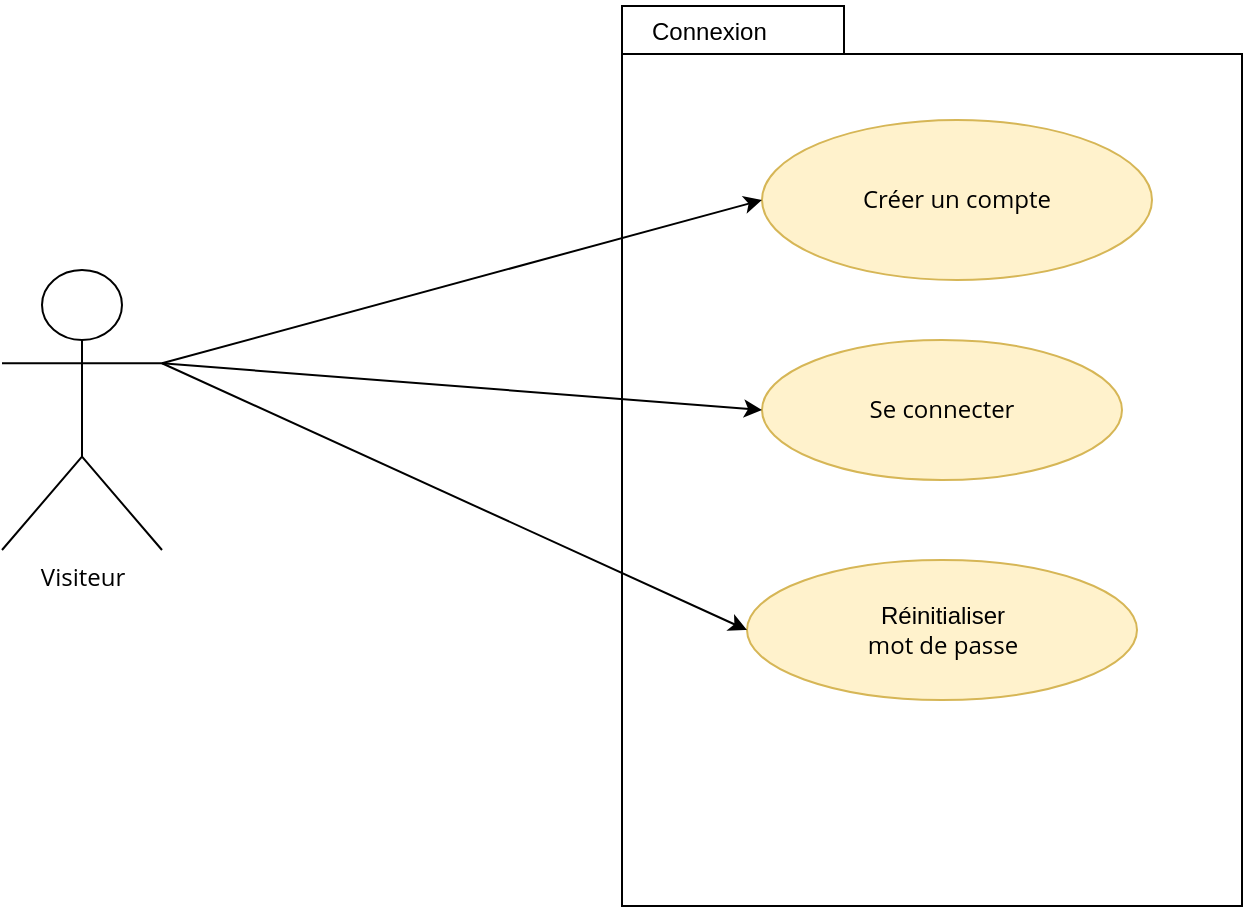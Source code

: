 <mxfile version="20.3.0" type="device" pages="5"><diagram id="KUnR1pUKcfkr-RDepORW" name="Connexion"><mxGraphModel dx="1422" dy="830" grid="1" gridSize="10" guides="1" tooltips="1" connect="1" arrows="1" fold="1" page="1" pageScale="1" pageWidth="827" pageHeight="1169" math="0" shadow="0"><root><mxCell id="0"/><mxCell id="1" parent="0"/><mxCell id="ZBbE1sinww5m6HYyCcib-1" value="" style="group" parent="1" vertex="1" connectable="0"><mxGeometry x="360" y="40" width="310" height="453" as="geometry"/></mxCell><mxCell id="THIoc8QtqhNPpxG0_Eg2-5" value="" style="shape=folder;fontStyle=1;spacingTop=10;tabWidth=111;tabHeight=24;tabPosition=left;html=1;align=left;verticalAlign=top;" parent="ZBbE1sinww5m6HYyCcib-1" vertex="1"><mxGeometry y="3" width="310" height="450" as="geometry"/></mxCell><mxCell id="THIoc8QtqhNPpxG0_Eg2-6" value="&lt;font face=&quot;Helvetica, VP Default&quot;&gt;&lt;span style=&quot;font-size: 12px;&quot;&gt;Connexion&lt;/span&gt;&lt;/font&gt;" style="text;html=1;strokeColor=none;fillColor=none;align=left;verticalAlign=middle;whiteSpace=wrap;rounded=0;fontFamily=Open Sans;fontSource=https%3A%2F%2Ffonts.googleapis.com%2Fcss%3Ffamily%3DOpen%2BSans;fontSize=14;" parent="ZBbE1sinww5m6HYyCcib-1" vertex="1"><mxGeometry x="13" width="97" height="30" as="geometry"/></mxCell><mxCell id="uh43iIKea6PYvybPLhX6-2" value="Créer un compte" style="ellipse;whiteSpace=wrap;html=1;fontFamily=Open Sans;verticalAlign=middle;fontSource=https%3A%2F%2Ffonts.googleapis.com%2Fcss%3Ffamily%3DOpen%2BSans;fillColor=#fff2cc;strokeColor=#d6b656;" parent="ZBbE1sinww5m6HYyCcib-1" vertex="1"><mxGeometry x="70" y="60" width="195" height="80" as="geometry"/></mxCell><mxCell id="DgZuV7wX1wumPL7YWMZb-1" value="Se connecter" style="ellipse;whiteSpace=wrap;html=1;fontFamily=Open Sans;verticalAlign=middle;fontSource=https%3A%2F%2Ffonts.googleapis.com%2Fcss%3Ffamily%3DOpen%2BSans;fillColor=#fff2cc;strokeColor=#d6b656;" parent="ZBbE1sinww5m6HYyCcib-1" vertex="1"><mxGeometry x="70" y="170" width="180" height="70" as="geometry"/></mxCell><mxCell id="Kg5xBYZgwcfwXlrPVv4x-1" value="&lt;span id=&quot;docs-internal-guid-87a97179-7fff-c479-6de7-f2c82aa91268&quot;&gt;&lt;span style=&quot;font-size: 9pt ; font-family: &amp;#34;arial&amp;#34; ; background-color: transparent ; vertical-align: baseline&quot;&gt;Réinitialiser&lt;/span&gt;&lt;/span&gt;&lt;br&gt;mot de passe" style="ellipse;whiteSpace=wrap;html=1;fontFamily=Open Sans;verticalAlign=middle;fontSource=https%3A%2F%2Ffonts.googleapis.com%2Fcss%3Ffamily%3DOpen%2BSans;fillColor=#fff2cc;strokeColor=#d6b656;" parent="ZBbE1sinww5m6HYyCcib-1" vertex="1"><mxGeometry x="62.5" y="280" width="195" height="70" as="geometry"/></mxCell><mxCell id="UVYaXJV1hf5EVzLLOGzE-1" value="" style="endArrow=classic;html=1;rounded=0;fontSize=18;entryX=0;entryY=0.5;entryDx=0;entryDy=0;exitX=1;exitY=0.333;exitDx=0;exitDy=0;exitPerimeter=0;" parent="1" source="Ws1t4xLhdbLkyDk3HxBu-1" target="uh43iIKea6PYvybPLhX6-2" edge="1"><mxGeometry width="50" height="50" relative="1" as="geometry"><mxPoint x="190" y="260" as="sourcePoint"/><mxPoint x="670" y="390" as="targetPoint"/></mxGeometry></mxCell><mxCell id="DgZuV7wX1wumPL7YWMZb-2" value="" style="endArrow=classic;html=1;rounded=0;fontSize=18;entryX=0;entryY=0.5;entryDx=0;entryDy=0;exitX=1;exitY=0.333;exitDx=0;exitDy=0;exitPerimeter=0;" parent="1" source="Ws1t4xLhdbLkyDk3HxBu-1" target="Kg5xBYZgwcfwXlrPVv4x-1" edge="1"><mxGeometry width="50" height="50" relative="1" as="geometry"><mxPoint x="190" y="260" as="sourcePoint"/><mxPoint x="424" y="220" as="targetPoint"/></mxGeometry></mxCell><mxCell id="DgZuV7wX1wumPL7YWMZb-3" value="" style="endArrow=classic;html=1;rounded=0;fontSize=18;entryX=0;entryY=0.5;entryDx=0;entryDy=0;exitX=1;exitY=0.333;exitDx=0;exitDy=0;exitPerimeter=0;" parent="1" source="Ws1t4xLhdbLkyDk3HxBu-1" target="DgZuV7wX1wumPL7YWMZb-1" edge="1"><mxGeometry width="50" height="50" relative="1" as="geometry"><mxPoint x="190" y="260" as="sourcePoint"/><mxPoint x="434" y="230" as="targetPoint"/></mxGeometry></mxCell><mxCell id="Ws1t4xLhdbLkyDk3HxBu-1" value="Visiteur" style="shape=umlActor;verticalLabelPosition=bottom;verticalAlign=top;html=1;outlineConnect=0;fontFamily=Open Sans;fontSource=https%3A%2F%2Ffonts.googleapis.com%2Fcss%3Ffamily%3DOpen%2BSans;" parent="1" vertex="1"><mxGeometry x="50" y="175" width="80" height="140" as="geometry"/></mxCell></root></mxGraphModel></diagram><diagram id="M9xIVLAOQFdfFHR1ENn9" name="Tableau de bord"><mxGraphModel dx="1422" dy="830" grid="1" gridSize="10" guides="1" tooltips="1" connect="1" arrows="1" fold="1" page="1" pageScale="1" pageWidth="827" pageHeight="1169" math="0" shadow="0"><root><mxCell id="1OBQYQIUP6oZaAc2y_LA-0"/><mxCell id="1OBQYQIUP6oZaAc2y_LA-1" parent="1OBQYQIUP6oZaAc2y_LA-0"/><mxCell id="WQVlLFC1r0coPAHuCt4i-0" value="" style="group" parent="1OBQYQIUP6oZaAc2y_LA-1" vertex="1" connectable="0"><mxGeometry x="330" y="30" width="360" height="530" as="geometry"/></mxCell><mxCell id="WQVlLFC1r0coPAHuCt4i-1" value="" style="shape=folder;fontStyle=1;spacingTop=10;tabWidth=130;tabHeight=28;tabPosition=left;html=1;align=left;verticalAlign=top;" parent="WQVlLFC1r0coPAHuCt4i-0" vertex="1"><mxGeometry y="1.76" width="360" height="526.49" as="geometry"/></mxCell><mxCell id="WQVlLFC1r0coPAHuCt4i-2" value="&lt;span style=&quot;font-family: Helvetica, &amp;quot;VP Default&amp;quot;; font-size: 12px; text-align: left;&quot;&gt;Learn@Home&lt;/span&gt;" style="text;html=1;strokeColor=none;fillColor=none;align=center;verticalAlign=middle;whiteSpace=wrap;rounded=0;fontFamily=Open Sans;fontSource=https%3A%2F%2Ffonts.googleapis.com%2Fcss%3Ffamily%3DOpen%2BSans;fontSize=14;" parent="WQVlLFC1r0coPAHuCt4i-0" vertex="1"><mxGeometry width="130" height="35.1" as="geometry"/></mxCell><mxCell id="qdm46m5VBgo1Ap6Sj1l_-0" value="Editer profil" style="ellipse;whiteSpace=wrap;html=1;fontFamily=Open Sans;verticalAlign=middle;fontSource=https%3A%2F%2Ffonts.googleapis.com%2Fcss%3Ffamily%3DOpen%2BSans;fillColor=#fff2cc;strokeColor=#d6b656;" parent="WQVlLFC1r0coPAHuCt4i-0" vertex="1"><mxGeometry x="112.25" y="130" width="173.75" height="45" as="geometry"/></mxCell><mxCell id="0hZe5y9CPtbdRAquUxMX-0" value="Consulter&amp;nbsp; les messages" style="ellipse;whiteSpace=wrap;html=1;fontFamily=Open Sans;verticalAlign=middle;fontSource=https%3A%2F%2Ffonts.googleapis.com%2Fcss%3Ffamily%3DOpen%2BSans;fillColor=#fff2cc;strokeColor=#d6b656;" parent="WQVlLFC1r0coPAHuCt4i-0" vertex="1"><mxGeometry x="129" y="230" width="161" height="60" as="geometry"/></mxCell><mxCell id="0hZe5y9CPtbdRAquUxMX-1" value="Consulter tâches" style="ellipse;whiteSpace=wrap;html=1;fontFamily=Open Sans;verticalAlign=middle;fontSource=https%3A%2F%2Ffonts.googleapis.com%2Fcss%3Ffamily%3DOpen%2BSans;fillColor=#fff2cc;strokeColor=#d6b656;" parent="WQVlLFC1r0coPAHuCt4i-0" vertex="1"><mxGeometry x="130" y="320" width="160" height="50" as="geometry"/></mxCell><mxCell id="0hZe5y9CPtbdRAquUxMX-2" value="Consulter calendrier" style="ellipse;whiteSpace=wrap;html=1;fontFamily=Open Sans;verticalAlign=middle;fontSource=https%3A%2F%2Ffonts.googleapis.com%2Fcss%3Ffamily%3DOpen%2BSans;fillColor=#fff2cc;strokeColor=#d6b656;" parent="WQVlLFC1r0coPAHuCt4i-0" vertex="1"><mxGeometry x="130" y="400" width="150" height="50" as="geometry"/></mxCell><mxCell id="ixfkal_lUHKr-x1qklB_-9" style="edgeStyle=orthogonalEdgeStyle;rounded=0;orthogonalLoop=1;jettySize=auto;html=1;fontFamily=Open Sans;fontSource=https%3A%2F%2Ffonts.googleapis.com%2Fcss%3Ffamily%3DOpen%2BSans;fontSize=17;" parent="1OBQYQIUP6oZaAc2y_LA-1" edge="1"><mxGeometry relative="1" as="geometry"><mxPoint x="470" y="428" as="sourcePoint"/></mxGeometry></mxCell><mxCell id="qdm46m5VBgo1Ap6Sj1l_-1" value="" style="endArrow=classic;html=1;rounded=0;fontFamily=Open Sans;fontSource=https%3A%2F%2Ffonts.googleapis.com%2Fcss%3Ffamily%3DOpen%2BSans;fontSize=13;entryX=0.015;entryY=0.65;entryDx=0;entryDy=0;entryPerimeter=0;exitX=1;exitY=0.333;exitDx=0;exitDy=0;exitPerimeter=0;" parent="1OBQYQIUP6oZaAc2y_LA-1" source="pvyneUtdjX2D-tRKqgyM-0" target="qdm46m5VBgo1Ap6Sj1l_-0" edge="1"><mxGeometry width="50" height="50" relative="1" as="geometry"><mxPoint x="230" y="273.333" as="sourcePoint"/><mxPoint x="411.684" y="388.092" as="targetPoint"/></mxGeometry></mxCell><mxCell id="0hZe5y9CPtbdRAquUxMX-3" value="" style="endArrow=classic;html=1;rounded=0;fontFamily=Open Sans;fontSource=https%3A%2F%2Ffonts.googleapis.com%2Fcss%3Ffamily%3DOpen%2BSans;fontSize=13;exitX=1;exitY=0.333;exitDx=0;exitDy=0;exitPerimeter=0;" parent="1OBQYQIUP6oZaAc2y_LA-1" source="pvyneUtdjX2D-tRKqgyM-0" target="0hZe5y9CPtbdRAquUxMX-0" edge="1"><mxGeometry width="50" height="50" relative="1" as="geometry"><mxPoint x="230" y="273.333" as="sourcePoint"/><mxPoint x="539.5" y="324" as="targetPoint"/></mxGeometry></mxCell><mxCell id="0hZe5y9CPtbdRAquUxMX-4" value="" style="endArrow=classic;html=1;rounded=0;fontFamily=Open Sans;fontSource=https%3A%2F%2Ffonts.googleapis.com%2Fcss%3Ffamily%3DOpen%2BSans;fontSize=13;exitX=1;exitY=0.333;exitDx=0;exitDy=0;exitPerimeter=0;entryX=0;entryY=0.5;entryDx=0;entryDy=0;" parent="1OBQYQIUP6oZaAc2y_LA-1" source="pvyneUtdjX2D-tRKqgyM-0" target="0hZe5y9CPtbdRAquUxMX-1" edge="1"><mxGeometry width="50" height="50" relative="1" as="geometry"><mxPoint x="230" y="273.333" as="sourcePoint"/><mxPoint x="659.862" y="355.585" as="targetPoint"/></mxGeometry></mxCell><mxCell id="0hZe5y9CPtbdRAquUxMX-5" value="" style="endArrow=classic;html=1;rounded=0;fontFamily=Open Sans;fontSource=https%3A%2F%2Ffonts.googleapis.com%2Fcss%3Ffamily%3DOpen%2BSans;fontSize=13;exitX=1;exitY=0.333;exitDx=0;exitDy=0;exitPerimeter=0;entryX=0;entryY=0.5;entryDx=0;entryDy=0;" parent="1OBQYQIUP6oZaAc2y_LA-1" source="pvyneUtdjX2D-tRKqgyM-0" target="0hZe5y9CPtbdRAquUxMX-2" edge="1"><mxGeometry width="50" height="50" relative="1" as="geometry"><mxPoint x="230" y="273.333" as="sourcePoint"/><mxPoint x="655.723" y="406.207" as="targetPoint"/></mxGeometry></mxCell><mxCell id="pvyneUtdjX2D-tRKqgyM-0" value="Utilisateur" style="shape=umlActor;verticalLabelPosition=bottom;verticalAlign=top;html=1;outlineConnect=0;fontFamily=Open Sans;fontSource=https%3A%2F%2Ffonts.googleapis.com%2Fcss%3Ffamily%3DOpen%2BSans;" parent="1OBQYQIUP6oZaAc2y_LA-1" vertex="1"><mxGeometry x="50" y="270" width="60" height="130" as="geometry"/></mxCell></root></mxGraphModel></diagram><diagram id="abMPPKh5dlIdJmRYoxNy" name="Messagerie"><mxGraphModel dx="1422" dy="830" grid="1" gridSize="10" guides="1" tooltips="1" connect="1" arrows="1" fold="1" page="1" pageScale="1" pageWidth="827" pageHeight="1169" math="0" shadow="0"><root><mxCell id="RaduN4FEJv7Jgq1yJ2gZ-0"/><mxCell id="RaduN4FEJv7Jgq1yJ2gZ-1" parent="RaduN4FEJv7Jgq1yJ2gZ-0"/><mxCell id="y9w4QqAYuyESuMywKpjv-0" value="" style="group" parent="RaduN4FEJv7Jgq1yJ2gZ-1" vertex="1" connectable="0"><mxGeometry x="340" y="110" width="430" height="530" as="geometry"/></mxCell><mxCell id="y9w4QqAYuyESuMywKpjv-1" value="" style="shape=folder;fontStyle=1;spacingTop=10;tabWidth=111;tabHeight=24;tabPosition=left;html=1;align=left;verticalAlign=top;" parent="y9w4QqAYuyESuMywKpjv-0" vertex="1"><mxGeometry y="-10" width="430" height="526.49" as="geometry"/></mxCell><mxCell id="y9w4QqAYuyESuMywKpjv-2" value="learn@home" style="text;html=1;strokeColor=none;fillColor=none;align=center;verticalAlign=middle;whiteSpace=wrap;rounded=0;fontFamily=Open Sans;fontSource=https%3A%2F%2Ffonts.googleapis.com%2Fcss%3Ffamily%3DOpen%2BSans;fontSize=14;" parent="y9w4QqAYuyESuMywKpjv-0" vertex="1"><mxGeometry y="-13" width="110" height="35.1" as="geometry"/></mxCell><mxCell id="rUhejU6MZNTzj8en0kv2-10" value="Gerer les contacts" style="ellipse;whiteSpace=wrap;html=1;fontFamily=Open Sans;verticalAlign=middle;fontSource=https%3A%2F%2Ffonts.googleapis.com%2Fcss%3Ffamily%3DOpen%2BSans;fillColor=#fff2cc;strokeColor=#d6b656;" parent="y9w4QqAYuyESuMywKpjv-0" vertex="1"><mxGeometry x="135.75" y="410" width="133.5" height="67.5" as="geometry"/></mxCell><mxCell id="vP3g1e_jsOb5a7pWJ1PA-1" value="Discuter avec un contact" style="ellipse;whiteSpace=wrap;html=1;fontFamily=Open Sans;verticalAlign=middle;fontSource=https%3A%2F%2Ffonts.googleapis.com%2Fcss%3Ffamily%3DOpen%2BSans;fillColor=#fff2cc;strokeColor=#d6b656;" parent="y9w4QqAYuyESuMywKpjv-0" vertex="1"><mxGeometry x="50" y="190" width="150" height="60" as="geometry"/></mxCell><mxCell id="dZsCkp-0b_cOngw6SixP-0" value="Afficher les derniers messages&amp;nbsp;" style="ellipse;whiteSpace=wrap;html=1;fontFamily=Open Sans;verticalAlign=middle;fontSource=https%3A%2F%2Ffonts.googleapis.com%2Fcss%3Ffamily%3DOpen%2BSans;fillColor=#fff2cc;strokeColor=#d6b656;" parent="y9w4QqAYuyESuMywKpjv-0" vertex="1"><mxGeometry x="40" y="40" width="190" height="60" as="geometry"/></mxCell><mxCell id="tpQgh-Ehq1j_Q_byHaCt-5" value="Consulter le profil dun contact" style="ellipse;whiteSpace=wrap;html=1;fontFamily=Open Sans;verticalAlign=middle;fontSource=https%3A%2F%2Ffonts.googleapis.com%2Fcss%3Ffamily%3DOpen%2BSans;fillColor=#fff2cc;strokeColor=#d6b656;" parent="y9w4QqAYuyESuMywKpjv-0" vertex="1"><mxGeometry x="269.25" y="300" width="148.5" height="70" as="geometry"/></mxCell><mxCell id="tpQgh-Ehq1j_Q_byHaCt-8" value="Supprimer un message" style="ellipse;whiteSpace=wrap;html=1;fontFamily=Open Sans;verticalAlign=middle;fontSource=https%3A%2F%2Ffonts.googleapis.com%2Fcss%3Ffamily%3DOpen%2BSans;fillColor=#fff2cc;strokeColor=#d6b656;" parent="y9w4QqAYuyESuMywKpjv-0" vertex="1"><mxGeometry x="269.25" y="70" width="148.5" height="50" as="geometry"/></mxCell><mxCell id="tpQgh-Ehq1j_Q_byHaCt-10" value="Extends" style="endArrow=block;endSize=16;endFill=0;html=1;rounded=0;exitX=0;exitY=1;exitDx=0;exitDy=0;dashed=1;entryX=1;entryY=0.5;entryDx=0;entryDy=0;" parent="y9w4QqAYuyESuMywKpjv-0" source="tpQgh-Ehq1j_Q_byHaCt-8" target="vP3g1e_jsOb5a7pWJ1PA-1" edge="1"><mxGeometry width="160" relative="1" as="geometry"><mxPoint x="301.836" y="101.249" as="sourcePoint"/><mxPoint x="194.035" y="146.34" as="targetPoint"/></mxGeometry></mxCell><mxCell id="tpQgh-Ehq1j_Q_byHaCt-11" value="Extends" style="endArrow=block;endSize=16;endFill=0;html=1;rounded=0;dashed=1;entryX=0.973;entryY=0.767;entryDx=0;entryDy=0;entryPerimeter=0;" parent="y9w4QqAYuyESuMywKpjv-0" source="tpQgh-Ehq1j_Q_byHaCt-5" target="vP3g1e_jsOb5a7pWJ1PA-1" edge="1"><mxGeometry width="160" relative="1" as="geometry"><mxPoint x="311.836" y="162.707" as="sourcePoint"/><mxPoint x="190" y="230" as="targetPoint"/></mxGeometry></mxCell><mxCell id="Zfv8SsIStOB4ZA1KAw7b-3" value="" style="endArrow=classic;html=1;rounded=0;fontFamily=Open Sans;fontSource=https%3A%2F%2Ffonts.googleapis.com%2Fcss%3Ffamily%3DOpen%2BSans;fontSize=14;entryX=0;entryY=0.5;entryDx=0;entryDy=0;exitX=1;exitY=0.333;exitDx=0;exitDy=0;exitPerimeter=0;" parent="RaduN4FEJv7Jgq1yJ2gZ-1" source="idSPgcVjk5WgxlJhCO5a-0" target="rUhejU6MZNTzj8en0kv2-10" edge="1"><mxGeometry width="50" height="50" relative="1" as="geometry"><mxPoint x="210" y="380" as="sourcePoint"/><mxPoint x="320" y="370" as="targetPoint"/></mxGeometry></mxCell><mxCell id="dZsCkp-0b_cOngw6SixP-2" value="" style="endArrow=classic;html=1;rounded=0;fontFamily=Open Sans;fontSource=https%3A%2F%2Ffonts.googleapis.com%2Fcss%3Ffamily%3DOpen%2BSans;fontSize=14;entryX=0;entryY=0.5;entryDx=0;entryDy=0;exitX=1;exitY=0.333;exitDx=0;exitDy=0;exitPerimeter=0;" parent="RaduN4FEJv7Jgq1yJ2gZ-1" source="idSPgcVjk5WgxlJhCO5a-0" target="dZsCkp-0b_cOngw6SixP-0" edge="1"><mxGeometry width="50" height="50" relative="1" as="geometry"><mxPoint x="210" y="320" as="sourcePoint"/><mxPoint x="600" y="425" as="targetPoint"/></mxGeometry></mxCell><mxCell id="dZsCkp-0b_cOngw6SixP-3" value="" style="endArrow=classic;html=1;rounded=0;fontFamily=Open Sans;fontSource=https%3A%2F%2Ffonts.googleapis.com%2Fcss%3Ffamily%3DOpen%2BSans;fontSize=14;entryX=0;entryY=0.5;entryDx=0;entryDy=0;exitX=1;exitY=0.333;exitDx=0;exitDy=0;exitPerimeter=0;" parent="RaduN4FEJv7Jgq1yJ2gZ-1" source="idSPgcVjk5WgxlJhCO5a-0" target="vP3g1e_jsOb5a7pWJ1PA-1" edge="1"><mxGeometry width="50" height="50" relative="1" as="geometry"><mxPoint x="200" y="370" as="sourcePoint"/><mxPoint x="610" y="435" as="targetPoint"/></mxGeometry></mxCell><mxCell id="idSPgcVjk5WgxlJhCO5a-0" value="Utilisateur" style="shape=umlActor;verticalLabelPosition=bottom;verticalAlign=top;html=1;outlineConnect=0;fontFamily=Open Sans;fontSource=https%3A%2F%2Ffonts.googleapis.com%2Fcss%3Ffamily%3DOpen%2BSans;" parent="RaduN4FEJv7Jgq1yJ2gZ-1" vertex="1"><mxGeometry x="150" y="300" width="60" height="130" as="geometry"/></mxCell></root></mxGraphModel></diagram><diagram id="5MfhZOpvltxTM3ARevW0" name="Agenda"><mxGraphModel dx="1422" dy="830" grid="1" gridSize="10" guides="1" tooltips="1" connect="1" arrows="1" fold="1" page="1" pageScale="1" pageWidth="827" pageHeight="1169" math="0" shadow="0"><root><mxCell id="4CYTl0fOpBRvBrNWKuWK-0"/><mxCell id="4CYTl0fOpBRvBrNWKuWK-1" parent="4CYTl0fOpBRvBrNWKuWK-0"/><mxCell id="w8hVaXaBUIeTjlnxayXR-0" value="" style="shape=folder;fontStyle=1;spacingTop=10;tabWidth=111;tabHeight=24;tabPosition=left;html=1;align=left;verticalAlign=top;" parent="4CYTl0fOpBRvBrNWKuWK-1" vertex="1"><mxGeometry x="280" y="10" width="430" height="526.49" as="geometry"/></mxCell><mxCell id="2T_wNO2SLocS2Q4SeIGR-0" value="learn@home" style="text;html=1;strokeColor=none;fillColor=none;align=center;verticalAlign=middle;whiteSpace=wrap;rounded=0;fontFamily=Open Sans;fontSource=https%3A%2F%2Ffonts.googleapis.com%2Fcss%3Ffamily%3DOpen%2BSans;fontSize=14;" parent="4CYTl0fOpBRvBrNWKuWK-1" vertex="1"><mxGeometry x="277" y="5" width="110" height="35.1" as="geometry"/></mxCell><mxCell id="s2ZfQYviye8FsKgOlJhL-1" value="Gérer les évènements" style="ellipse;whiteSpace=wrap;html=1;fontFamily=Open Sans;verticalAlign=middle;fontSource=https%3A%2F%2Ffonts.googleapis.com%2Fcss%3Ffamily%3DOpen%2BSans;fillColor=#fff2cc;strokeColor=#d6b656;" parent="4CYTl0fOpBRvBrNWKuWK-1" vertex="1"><mxGeometry x="440" y="165" width="180" height="60" as="geometry"/></mxCell><mxCell id="s2ZfQYviye8FsKgOlJhL-3" value="Affecter un événement à un contact" style="ellipse;whiteSpace=wrap;html=1;fontFamily=Open Sans;verticalAlign=middle;fontSource=https%3A%2F%2Ffonts.googleapis.com%2Fcss%3Ffamily%3DOpen%2BSans;fillColor=#fff2cc;strokeColor=#d6b656;" parent="4CYTl0fOpBRvBrNWKuWK-1" vertex="1"><mxGeometry x="440" y="420" width="180" height="60" as="geometry"/></mxCell><mxCell id="s2ZfQYviye8FsKgOlJhL-12" value="" style="endArrow=classic;html=1;rounded=0;fontFamily=Open Sans;fontSource=https%3A%2F%2Ffonts.googleapis.com%2Fcss%3Ffamily%3DOpen%2BSans;fontSize=14;entryX=0;entryY=0.5;entryDx=0;entryDy=0;" parent="4CYTl0fOpBRvBrNWKuWK-1" source="vFPE9vlIwDSdwORVwI1X-2" target="s2ZfQYviye8FsKgOlJhL-3" edge="1"><mxGeometry width="50" height="50" relative="1" as="geometry"><mxPoint x="150" y="450" as="sourcePoint"/><mxPoint x="180" y="460" as="targetPoint"/></mxGeometry></mxCell><mxCell id="vFPE9vlIwDSdwORVwI1X-0" value="Utilisateur" style="shape=umlActor;verticalLabelPosition=bottom;verticalAlign=top;html=1;outlineConnect=0;fontFamily=Open Sans;fontSource=https%3A%2F%2Ffonts.googleapis.com%2Fcss%3Ffamily%3DOpen%2BSans;" parent="4CYTl0fOpBRvBrNWKuWK-1" vertex="1"><mxGeometry x="70" y="140" width="60" height="120" as="geometry"/></mxCell><mxCell id="vFPE9vlIwDSdwORVwI1X-2" value="Tuteur" style="shape=umlActor;verticalLabelPosition=bottom;verticalAlign=top;html=1;outlineConnect=0;fontFamily=Open Sans;fontSource=https%3A%2F%2Ffonts.googleapis.com%2Fcss%3Ffamily%3DOpen%2BSans;" parent="4CYTl0fOpBRvBrNWKuWK-1" vertex="1"><mxGeometry x="60" y="380" width="80" height="140" as="geometry"/></mxCell><mxCell id="CKFMOUW-crHZZmPfZyz9-0" value="" style="endArrow=classic;html=1;rounded=0;fontFamily=Open Sans;fontSource=https%3A%2F%2Ffonts.googleapis.com%2Fcss%3Ffamily%3DOpen%2BSans;fontSize=14;entryX=0;entryY=0.5;entryDx=0;entryDy=0;" parent="4CYTl0fOpBRvBrNWKuWK-1" source="vFPE9vlIwDSdwORVwI1X-0" target="s2ZfQYviye8FsKgOlJhL-1" edge="1"><mxGeometry width="50" height="50" relative="1" as="geometry"><mxPoint x="235" y="293" as="sourcePoint"/><mxPoint x="440" y="120" as="targetPoint"/></mxGeometry></mxCell><mxCell id="wForvYWZOub7Zw2UBD7t-5" value="" style="endArrow=classic;html=1;rounded=0;fontFamily=Open Sans;fontSource=https%3A%2F%2Ffonts.googleapis.com%2Fcss%3Ffamily%3DOpen%2BSans;fontSize=14;exitX=0.5;exitY=0;exitDx=0;exitDy=0;exitPerimeter=0;" parent="4CYTl0fOpBRvBrNWKuWK-1" source="vFPE9vlIwDSdwORVwI1X-2" edge="1"><mxGeometry width="50" height="50" relative="1" as="geometry"><mxPoint x="100" y="410" as="sourcePoint"/><mxPoint x="100" y="280" as="targetPoint"/><Array as="points"><mxPoint x="100" y="360"/></Array></mxGeometry></mxCell></root></mxGraphModel></diagram><diagram id="WcSE28HzE118ru-9Gia1" name="Mes Tâches"><mxGraphModel dx="1422" dy="830" grid="1" gridSize="10" guides="1" tooltips="1" connect="1" arrows="1" fold="1" page="1" pageScale="1" pageWidth="827" pageHeight="1169" math="0" shadow="0"><root><mxCell id="CBrr2eyFbl-5ck984wMz-0"/><mxCell id="CBrr2eyFbl-5ck984wMz-1" parent="CBrr2eyFbl-5ck984wMz-0"/><mxCell id="OsAXHrWG7yI2yoVYv5RI-0" value="" style="shape=folder;fontStyle=1;spacingTop=10;tabWidth=140;tabHeight=26;tabPosition=left;html=1;align=left;verticalAlign=top;" parent="CBrr2eyFbl-5ck984wMz-1" vertex="1"><mxGeometry x="280" y="10" width="430" height="526.49" as="geometry"/></mxCell><mxCell id="OsAXHrWG7yI2yoVYv5RI-1" value="learn@home" style="text;html=1;strokeColor=none;fillColor=none;align=center;verticalAlign=middle;whiteSpace=wrap;rounded=0;fontFamily=Open Sans;fontSource=https%3A%2F%2Ffonts.googleapis.com%2Fcss%3Ffamily%3DOpen%2BSans;fontSize=14;" parent="CBrr2eyFbl-5ck984wMz-1" vertex="1"><mxGeometry x="274" y="7" width="140" height="35.1" as="geometry"/></mxCell><mxCell id="j1czhY-13eml8FKOWIFm-0" value="Assigner tâche à un contact" style="ellipse;whiteSpace=wrap;html=1;fontFamily=Open Sans;verticalAlign=middle;fontSource=https%3A%2F%2Ffonts.googleapis.com%2Fcss%3Ffamily%3DOpen%2BSans;fillColor=#fff2cc;strokeColor=#d6b656;" parent="CBrr2eyFbl-5ck984wMz-1" vertex="1"><mxGeometry x="430" y="430" width="170" height="60" as="geometry"/></mxCell><mxCell id="QU_RzSaLLPYXYFrqLXp5-0" value="Utilisateur" style="shape=umlActor;verticalLabelPosition=bottom;verticalAlign=top;html=1;outlineConnect=0;fontFamily=Open Sans;fontSource=https%3A%2F%2Ffonts.googleapis.com%2Fcss%3Ffamily%3DOpen%2BSans;" parent="CBrr2eyFbl-5ck984wMz-1" vertex="1"><mxGeometry x="70" y="115" width="60" height="130" as="geometry"/></mxCell><mxCell id="QU_RzSaLLPYXYFrqLXp5-1" value="Tuteur" style="shape=umlActor;verticalLabelPosition=bottom;verticalAlign=top;html=1;outlineConnect=0;fontFamily=Open Sans;fontSource=https%3A%2F%2Ffonts.googleapis.com%2Fcss%3Ffamily%3DOpen%2BSans;" parent="CBrr2eyFbl-5ck984wMz-1" vertex="1"><mxGeometry x="60" y="390" width="80" height="140" as="geometry"/></mxCell><mxCell id="QU_RzSaLLPYXYFrqLXp5-2" value="" style="endArrow=classic;html=1;rounded=0;fontFamily=Open Sans;fontSource=https%3A%2F%2Ffonts.googleapis.com%2Fcss%3Ffamily%3DOpen%2BSans;fontSize=14;" parent="CBrr2eyFbl-5ck984wMz-1" source="QU_RzSaLLPYXYFrqLXp5-1" edge="1"><mxGeometry width="50" height="50" relative="1" as="geometry"><mxPoint x="100" y="410" as="sourcePoint"/><mxPoint x="100" y="270" as="targetPoint"/><Array as="points"><mxPoint x="100" y="360"/></Array></mxGeometry></mxCell><mxCell id="tXuZue6jyn7DkAJ5b5c8-1" value="" style="endArrow=classic;html=1;rounded=0;fontFamily=Open Sans;fontSource=https%3A%2F%2Ffonts.googleapis.com%2Fcss%3Ffamily%3DOpen%2BSans;fontSize=14;entryX=0;entryY=0.5;entryDx=0;entryDy=0;" parent="CBrr2eyFbl-5ck984wMz-1" source="QU_RzSaLLPYXYFrqLXp5-1" target="j1czhY-13eml8FKOWIFm-0" edge="1"><mxGeometry width="50" height="50" relative="1" as="geometry"><mxPoint x="180" y="460" as="sourcePoint"/><mxPoint x="430" y="460" as="targetPoint"/></mxGeometry></mxCell><mxCell id="e_7gGb4WxXacAuQ4AMiS-0" value="Gérer les tâches" style="ellipse;whiteSpace=wrap;html=1;fontFamily=Open Sans;verticalAlign=middle;fontSource=https%3A%2F%2Ffonts.googleapis.com%2Fcss%3Ffamily%3DOpen%2BSans;fillColor=#fff2cc;strokeColor=#d6b656;" parent="CBrr2eyFbl-5ck984wMz-1" vertex="1"><mxGeometry x="450" y="150" width="150" height="60" as="geometry"/></mxCell><mxCell id="FdUugNUwnWYMX1Dc5989-0" value="" style="endArrow=classic;html=1;rounded=0;fontFamily=Open Sans;fontSource=https%3A%2F%2Ffonts.googleapis.com%2Fcss%3Ffamily%3DOpen%2BSans;fontSize=14;entryX=0;entryY=0.5;entryDx=0;entryDy=0;" parent="CBrr2eyFbl-5ck984wMz-1" source="QU_RzSaLLPYXYFrqLXp5-0" target="e_7gGb4WxXacAuQ4AMiS-0" edge="1"><mxGeometry width="50" height="50" relative="1" as="geometry"><mxPoint x="160" y="190" as="sourcePoint"/><mxPoint x="570" y="150" as="targetPoint"/></mxGeometry></mxCell></root></mxGraphModel></diagram></mxfile>